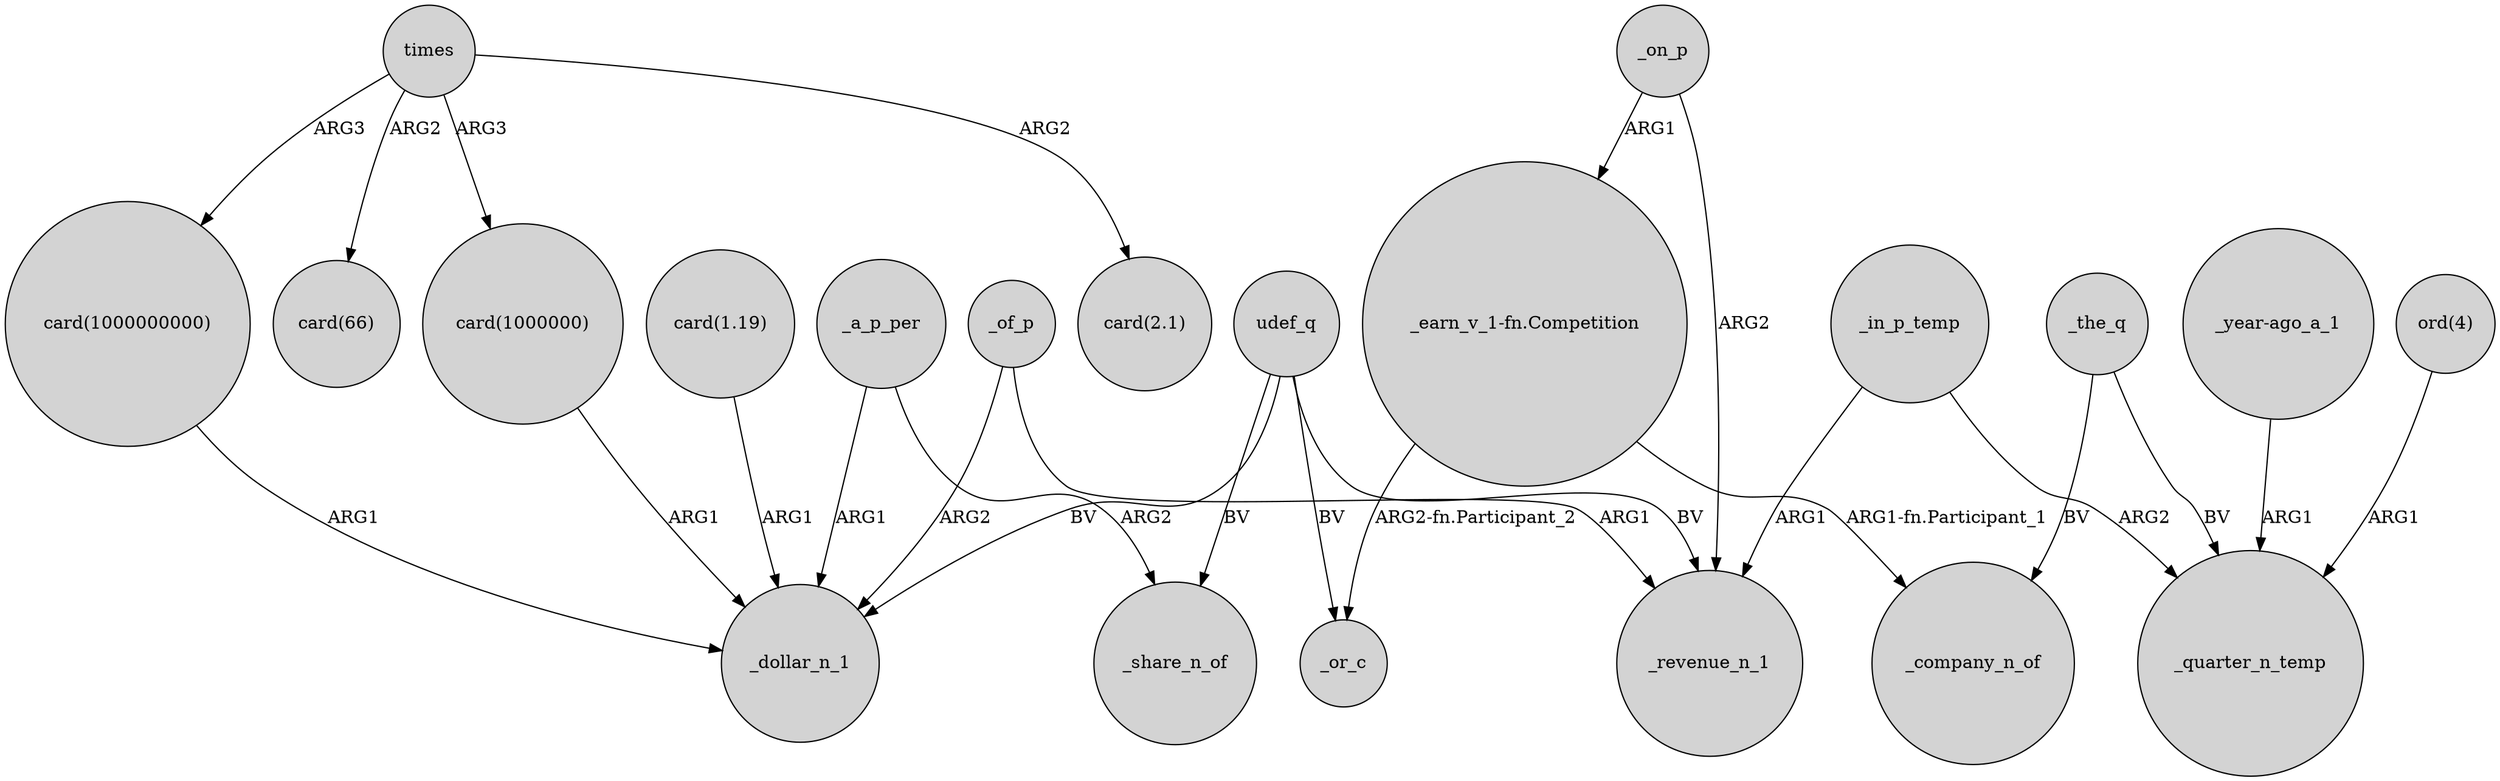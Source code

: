 digraph {
	node [shape=circle style=filled]
	times -> "card(2.1)" [label=ARG2]
	"card(1000000000)" -> _dollar_n_1 [label=ARG1]
	_in_p_temp -> _quarter_n_temp [label=ARG2]
	_on_p -> "_earn_v_1-fn.Competition" [label=ARG1]
	_the_q -> _quarter_n_temp [label=BV]
	_in_p_temp -> _revenue_n_1 [label=ARG1]
	times -> "card(1000000)" [label=ARG3]
	times -> "card(66)" [label=ARG2]
	_on_p -> _revenue_n_1 [label=ARG2]
	_of_p -> _revenue_n_1 [label=ARG1]
	times -> "card(1000000000)" [label=ARG3]
	udef_q -> _revenue_n_1 [label=BV]
	udef_q -> _or_c [label=BV]
	"_earn_v_1-fn.Competition" -> _company_n_of [label="ARG1-fn.Participant_1"]
	"card(1.19)" -> _dollar_n_1 [label=ARG1]
	_a_p_per -> _share_n_of [label=ARG2]
	udef_q -> _share_n_of [label=BV]
	udef_q -> _dollar_n_1 [label=BV]
	"_earn_v_1-fn.Competition" -> _or_c [label="ARG2-fn.Participant_2"]
	"card(1000000)" -> _dollar_n_1 [label=ARG1]
	"ord(4)" -> _quarter_n_temp [label=ARG1]
	_a_p_per -> _dollar_n_1 [label=ARG1]
	_of_p -> _dollar_n_1 [label=ARG2]
	_the_q -> _company_n_of [label=BV]
	"_year-ago_a_1" -> _quarter_n_temp [label=ARG1]
}
